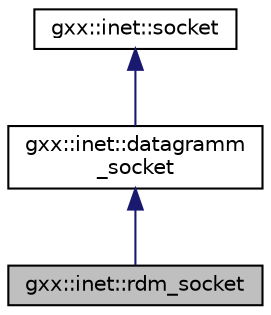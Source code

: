 digraph "gxx::inet::rdm_socket"
{
  edge [fontname="Helvetica",fontsize="10",labelfontname="Helvetica",labelfontsize="10"];
  node [fontname="Helvetica",fontsize="10",shape=record];
  Node1 [label="gxx::inet::rdm_socket",height=0.2,width=0.4,color="black", fillcolor="grey75", style="filled", fontcolor="black"];
  Node2 -> Node1 [dir="back",color="midnightblue",fontsize="10",style="solid"];
  Node2 [label="gxx::inet::datagramm\l_socket",height=0.2,width=0.4,color="black", fillcolor="white", style="filled",URL="$structgxx_1_1inet_1_1datagramm__socket.html"];
  Node3 -> Node2 [dir="back",color="midnightblue",fontsize="10",style="solid"];
  Node3 [label="gxx::inet::socket",height=0.2,width=0.4,color="black", fillcolor="white", style="filled",URL="$structgxx_1_1inet_1_1socket.html"];
}
